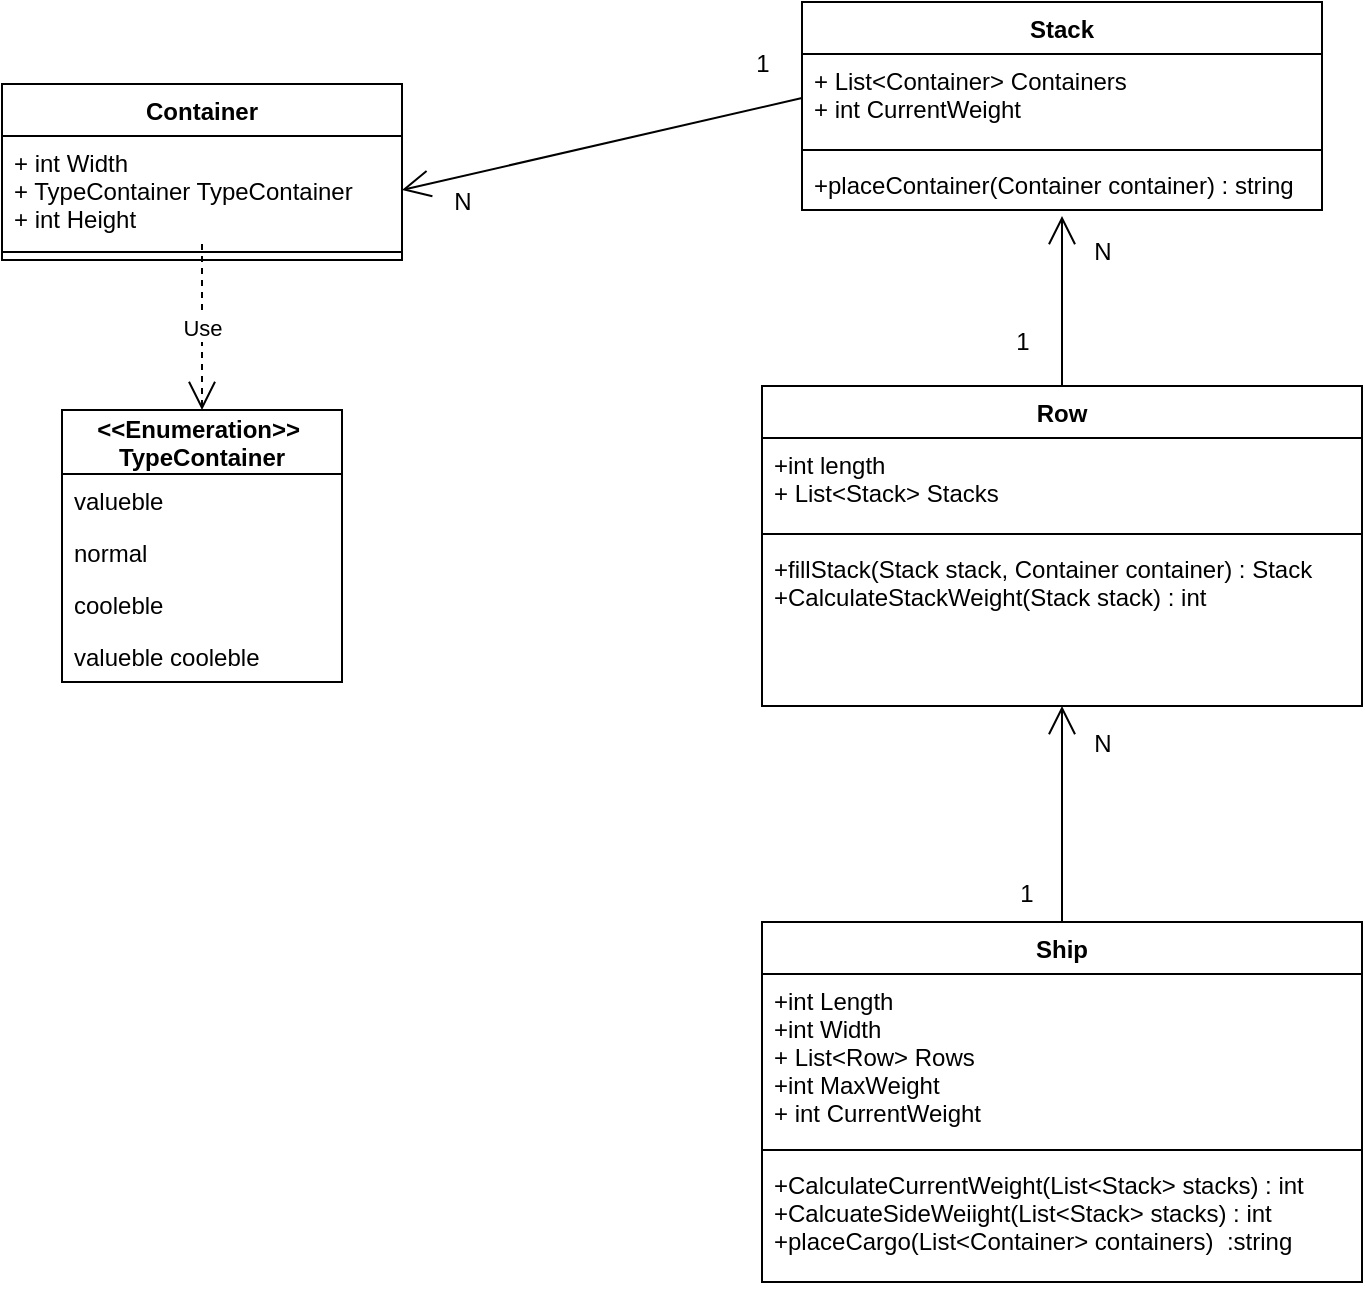 <mxfile version="12.5.1" type="device"><diagram id="iGU06Fxgcr49U_POsudN" name="Page-1"><mxGraphModel dx="1422" dy="804" grid="1" gridSize="10" guides="1" tooltips="1" connect="1" arrows="1" fold="1" page="1" pageScale="1" pageWidth="827" pageHeight="1169" math="0" shadow="0"><root><mxCell id="0"/><mxCell id="1" parent="0"/><mxCell id="10tME8yiavxaKc8SBJ0--1" value="Ship" style="swimlane;fontStyle=1;align=center;verticalAlign=top;childLayout=stackLayout;horizontal=1;startSize=26;horizontalStack=0;resizeParent=1;resizeParentMax=0;resizeLast=0;collapsible=1;marginBottom=0;" parent="1" vertex="1"><mxGeometry x="440" y="480" width="300" height="180" as="geometry"/></mxCell><mxCell id="10tME8yiavxaKc8SBJ0--2" value="+int Length&#10;+int Width&#10;+ List&lt;Row&gt; Rows&#10;+int MaxWeight&#10;+ int CurrentWeight" style="text;strokeColor=none;fillColor=none;align=left;verticalAlign=top;spacingLeft=4;spacingRight=4;overflow=hidden;rotatable=0;points=[[0,0.5],[1,0.5]];portConstraint=eastwest;" parent="10tME8yiavxaKc8SBJ0--1" vertex="1"><mxGeometry y="26" width="300" height="84" as="geometry"/></mxCell><mxCell id="10tME8yiavxaKc8SBJ0--3" value="" style="line;strokeWidth=1;fillColor=none;align=left;verticalAlign=middle;spacingTop=-1;spacingLeft=3;spacingRight=3;rotatable=0;labelPosition=right;points=[];portConstraint=eastwest;" parent="10tME8yiavxaKc8SBJ0--1" vertex="1"><mxGeometry y="110" width="300" height="8" as="geometry"/></mxCell><mxCell id="10tME8yiavxaKc8SBJ0--4" value="+CalculateCurrentWeight(List&lt;Stack&gt; stacks) : int&#10;+CalcuateSideWeiight(List&lt;Stack&gt; stacks) : int&#10;+placeCargo(List&lt;Container&gt; containers)  :string" style="text;strokeColor=none;fillColor=none;align=left;verticalAlign=top;spacingLeft=4;spacingRight=4;overflow=hidden;rotatable=0;points=[[0,0.5],[1,0.5]];portConstraint=eastwest;" parent="10tME8yiavxaKc8SBJ0--1" vertex="1"><mxGeometry y="118" width="300" height="62" as="geometry"/></mxCell><mxCell id="10tME8yiavxaKc8SBJ0--9" value="Container" style="swimlane;fontStyle=1;align=center;verticalAlign=top;childLayout=stackLayout;horizontal=1;startSize=26;horizontalStack=0;resizeParent=1;resizeParentMax=0;resizeLast=0;collapsible=1;marginBottom=0;" parent="1" vertex="1"><mxGeometry x="60" y="61" width="200" height="88" as="geometry"/></mxCell><mxCell id="10tME8yiavxaKc8SBJ0--10" value="+ int Width&#10;+ TypeContainer TypeContainer&#10;+ int Height" style="text;strokeColor=none;fillColor=none;align=left;verticalAlign=top;spacingLeft=4;spacingRight=4;overflow=hidden;rotatable=0;points=[[0,0.5],[1,0.5]];portConstraint=eastwest;" parent="10tME8yiavxaKc8SBJ0--9" vertex="1"><mxGeometry y="26" width="200" height="54" as="geometry"/></mxCell><mxCell id="10tME8yiavxaKc8SBJ0--11" value="" style="line;strokeWidth=1;fillColor=none;align=left;verticalAlign=middle;spacingTop=-1;spacingLeft=3;spacingRight=3;rotatable=0;labelPosition=right;points=[];portConstraint=eastwest;" parent="10tME8yiavxaKc8SBJ0--9" vertex="1"><mxGeometry y="80" width="200" height="8" as="geometry"/></mxCell><mxCell id="10tME8yiavxaKc8SBJ0--13" value="&lt;&lt;Enumeration&gt;&gt; &#10;TypeContainer" style="swimlane;fontStyle=1;childLayout=stackLayout;horizontal=1;startSize=32;fillColor=none;horizontalStack=0;resizeParent=1;resizeParentMax=0;resizeLast=0;collapsible=1;marginBottom=0;" parent="1" vertex="1"><mxGeometry x="90" y="224" width="140" height="136" as="geometry"/></mxCell><mxCell id="10tME8yiavxaKc8SBJ0--14" value="valueble " style="text;strokeColor=none;fillColor=none;align=left;verticalAlign=top;spacingLeft=4;spacingRight=4;overflow=hidden;rotatable=0;points=[[0,0.5],[1,0.5]];portConstraint=eastwest;" parent="10tME8yiavxaKc8SBJ0--13" vertex="1"><mxGeometry y="32" width="140" height="26" as="geometry"/></mxCell><mxCell id="10tME8yiavxaKc8SBJ0--15" value="normal" style="text;strokeColor=none;fillColor=none;align=left;verticalAlign=top;spacingLeft=4;spacingRight=4;overflow=hidden;rotatable=0;points=[[0,0.5],[1,0.5]];portConstraint=eastwest;" parent="10tME8yiavxaKc8SBJ0--13" vertex="1"><mxGeometry y="58" width="140" height="26" as="geometry"/></mxCell><mxCell id="10tME8yiavxaKc8SBJ0--16" value="cooleble" style="text;strokeColor=none;fillColor=none;align=left;verticalAlign=top;spacingLeft=4;spacingRight=4;overflow=hidden;rotatable=0;points=[[0,0.5],[1,0.5]];portConstraint=eastwest;" parent="10tME8yiavxaKc8SBJ0--13" vertex="1"><mxGeometry y="84" width="140" height="26" as="geometry"/></mxCell><mxCell id="10tME8yiavxaKc8SBJ0--26" value="valueble cooleble" style="text;strokeColor=none;fillColor=none;align=left;verticalAlign=top;spacingLeft=4;spacingRight=4;overflow=hidden;rotatable=0;points=[[0,0.5],[1,0.5]];portConstraint=eastwest;" parent="10tME8yiavxaKc8SBJ0--13" vertex="1"><mxGeometry y="110" width="140" height="26" as="geometry"/></mxCell><mxCell id="10tME8yiavxaKc8SBJ0--18" value="Row" style="swimlane;fontStyle=1;align=center;verticalAlign=top;childLayout=stackLayout;horizontal=1;startSize=26;horizontalStack=0;resizeParent=1;resizeParentMax=0;resizeLast=0;collapsible=1;marginBottom=0;" parent="1" vertex="1"><mxGeometry x="440" y="212" width="300" height="160" as="geometry"/></mxCell><mxCell id="10tME8yiavxaKc8SBJ0--19" value="+int length&#10;+ List&lt;Stack&gt; Stacks" style="text;strokeColor=none;fillColor=none;align=left;verticalAlign=top;spacingLeft=4;spacingRight=4;overflow=hidden;rotatable=0;points=[[0,0.5],[1,0.5]];portConstraint=eastwest;" parent="10tME8yiavxaKc8SBJ0--18" vertex="1"><mxGeometry y="26" width="300" height="44" as="geometry"/></mxCell><mxCell id="10tME8yiavxaKc8SBJ0--20" value="" style="line;strokeWidth=1;fillColor=none;align=left;verticalAlign=middle;spacingTop=-1;spacingLeft=3;spacingRight=3;rotatable=0;labelPosition=right;points=[];portConstraint=eastwest;" parent="10tME8yiavxaKc8SBJ0--18" vertex="1"><mxGeometry y="70" width="300" height="8" as="geometry"/></mxCell><mxCell id="10tME8yiavxaKc8SBJ0--21" value="+fillStack(Stack stack, Container container) : Stack&#10;+CalculateStackWeight(Stack stack) : int" style="text;strokeColor=none;fillColor=none;align=left;verticalAlign=top;spacingLeft=4;spacingRight=4;overflow=hidden;rotatable=0;points=[[0,0.5],[1,0.5]];portConstraint=eastwest;" parent="10tME8yiavxaKc8SBJ0--18" vertex="1"><mxGeometry y="78" width="300" height="82" as="geometry"/></mxCell><mxCell id="10tME8yiavxaKc8SBJ0--22" value="Stack" style="swimlane;fontStyle=1;align=center;verticalAlign=top;childLayout=stackLayout;horizontal=1;startSize=26;horizontalStack=0;resizeParent=1;resizeParentMax=0;resizeLast=0;collapsible=1;marginBottom=0;" parent="1" vertex="1"><mxGeometry x="460" y="20" width="260" height="104" as="geometry"/></mxCell><mxCell id="10tME8yiavxaKc8SBJ0--23" value="+ List&lt;Container&gt; Containers&#10;+ int CurrentWeight" style="text;strokeColor=none;fillColor=none;align=left;verticalAlign=top;spacingLeft=4;spacingRight=4;overflow=hidden;rotatable=0;points=[[0,0.5],[1,0.5]];portConstraint=eastwest;" parent="10tME8yiavxaKc8SBJ0--22" vertex="1"><mxGeometry y="26" width="260" height="44" as="geometry"/></mxCell><mxCell id="10tME8yiavxaKc8SBJ0--24" value="" style="line;strokeWidth=1;fillColor=none;align=left;verticalAlign=middle;spacingTop=-1;spacingLeft=3;spacingRight=3;rotatable=0;labelPosition=right;points=[];portConstraint=eastwest;" parent="10tME8yiavxaKc8SBJ0--22" vertex="1"><mxGeometry y="70" width="260" height="8" as="geometry"/></mxCell><mxCell id="10tME8yiavxaKc8SBJ0--25" value="+placeContainer(Container container) : string" style="text;strokeColor=none;fillColor=none;align=left;verticalAlign=top;spacingLeft=4;spacingRight=4;overflow=hidden;rotatable=0;points=[[0,0.5],[1,0.5]];portConstraint=eastwest;" parent="10tME8yiavxaKc8SBJ0--22" vertex="1"><mxGeometry y="78" width="260" height="26" as="geometry"/></mxCell><mxCell id="24a0D2mkNh8r0IfAv3Gh-1" value="Use" style="endArrow=open;endSize=12;dashed=1;html=1;entryX=0.5;entryY=0;entryDx=0;entryDy=0;" edge="1" parent="1" source="10tME8yiavxaKc8SBJ0--10" target="10tME8yiavxaKc8SBJ0--13"><mxGeometry width="160" relative="1" as="geometry"><mxPoint x="114" y="179.004" as="sourcePoint"/><mxPoint x="380" y="460" as="targetPoint"/></mxGeometry></mxCell><mxCell id="24a0D2mkNh8r0IfAv3Gh-2" value="" style="endArrow=open;endFill=1;endSize=12;html=1;exitX=0;exitY=0.5;exitDx=0;exitDy=0;entryX=1;entryY=0.5;entryDx=0;entryDy=0;" edge="1" parent="1" source="10tME8yiavxaKc8SBJ0--23" target="10tME8yiavxaKc8SBJ0--10"><mxGeometry width="160" relative="1" as="geometry"><mxPoint x="280" y="90" as="sourcePoint"/><mxPoint x="440" y="90" as="targetPoint"/></mxGeometry></mxCell><mxCell id="24a0D2mkNh8r0IfAv3Gh-3" value="N" style="text;html=1;align=center;verticalAlign=middle;resizable=0;points=[];autosize=1;" vertex="1" parent="1"><mxGeometry x="280" y="110" width="20" height="20" as="geometry"/></mxCell><mxCell id="24a0D2mkNh8r0IfAv3Gh-4" value="1" style="text;html=1;align=center;verticalAlign=middle;resizable=0;points=[];autosize=1;" vertex="1" parent="1"><mxGeometry x="430" y="41" width="20" height="20" as="geometry"/></mxCell><mxCell id="24a0D2mkNh8r0IfAv3Gh-5" value="" style="endArrow=open;endFill=1;endSize=12;html=1;exitX=0.5;exitY=0;exitDx=0;exitDy=0;entryX=0.5;entryY=1.115;entryDx=0;entryDy=0;entryPerimeter=0;" edge="1" parent="1" source="10tME8yiavxaKc8SBJ0--18" target="10tME8yiavxaKc8SBJ0--25"><mxGeometry width="160" relative="1" as="geometry"><mxPoint x="460" y="170" as="sourcePoint"/><mxPoint x="260" y="216" as="targetPoint"/></mxGeometry></mxCell><mxCell id="24a0D2mkNh8r0IfAv3Gh-6" value="N" style="text;html=1;align=center;verticalAlign=middle;resizable=0;points=[];labelBackgroundColor=#ffffff;" vertex="1" connectable="0" parent="24a0D2mkNh8r0IfAv3Gh-5"><mxGeometry x="0.585" y="2" relative="1" as="geometry"><mxPoint x="22" as="offset"/></mxGeometry></mxCell><mxCell id="24a0D2mkNh8r0IfAv3Gh-7" value="1" style="text;html=1;align=center;verticalAlign=middle;resizable=0;points=[];autosize=1;" vertex="1" parent="1"><mxGeometry x="560" y="180" width="20" height="20" as="geometry"/></mxCell><mxCell id="24a0D2mkNh8r0IfAv3Gh-8" value="" style="endArrow=open;endFill=1;endSize=12;html=1;exitX=0.5;exitY=0;exitDx=0;exitDy=0;entryX=0.5;entryY=1;entryDx=0;entryDy=0;entryPerimeter=0;" edge="1" parent="1" source="10tME8yiavxaKc8SBJ0--1" target="10tME8yiavxaKc8SBJ0--21"><mxGeometry width="160" relative="1" as="geometry"><mxPoint x="600" y="222" as="sourcePoint"/><mxPoint x="570" y="400" as="targetPoint"/><Array as="points"><mxPoint x="590" y="420"/></Array></mxGeometry></mxCell><mxCell id="24a0D2mkNh8r0IfAv3Gh-9" value="N" style="text;html=1;align=center;verticalAlign=middle;resizable=0;points=[];labelBackgroundColor=#ffffff;" vertex="1" connectable="0" parent="24a0D2mkNh8r0IfAv3Gh-8"><mxGeometry x="0.585" y="2" relative="1" as="geometry"><mxPoint x="22" y="-4" as="offset"/></mxGeometry></mxCell><mxCell id="24a0D2mkNh8r0IfAv3Gh-10" value="1" style="text;html=1;align=center;verticalAlign=middle;resizable=0;points=[];labelBackgroundColor=#ffffff;" vertex="1" connectable="0" parent="1"><mxGeometry x="550" y="470" as="geometry"><mxPoint x="22" y="-4" as="offset"/></mxGeometry></mxCell></root></mxGraphModel></diagram></mxfile>